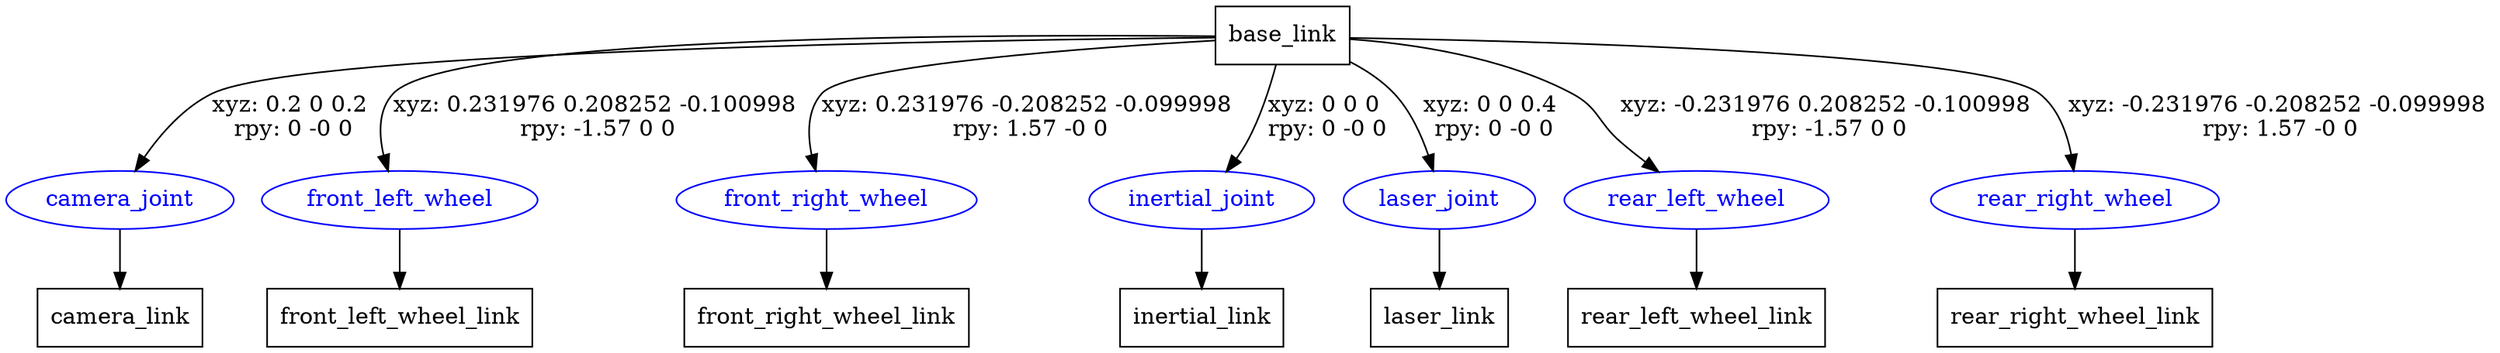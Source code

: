 digraph G {
node [shape=box];
"base_link" [label="base_link"];
"camera_link" [label="camera_link"];
"front_left_wheel_link" [label="front_left_wheel_link"];
"front_right_wheel_link" [label="front_right_wheel_link"];
"inertial_link" [label="inertial_link"];
"laser_link" [label="laser_link"];
"rear_left_wheel_link" [label="rear_left_wheel_link"];
"rear_right_wheel_link" [label="rear_right_wheel_link"];
node [shape=ellipse, color=blue, fontcolor=blue];
"base_link" -> "camera_joint" [label="xyz: 0.2 0 0.2 \nrpy: 0 -0 0"]
"camera_joint" -> "camera_link"
"base_link" -> "front_left_wheel" [label="xyz: 0.231976 0.208252 -0.100998 \nrpy: -1.57 0 0"]
"front_left_wheel" -> "front_left_wheel_link"
"base_link" -> "front_right_wheel" [label="xyz: 0.231976 -0.208252 -0.099998 \nrpy: 1.57 -0 0"]
"front_right_wheel" -> "front_right_wheel_link"
"base_link" -> "inertial_joint" [label="xyz: 0 0 0 \nrpy: 0 -0 0"]
"inertial_joint" -> "inertial_link"
"base_link" -> "laser_joint" [label="xyz: 0 0 0.4 \nrpy: 0 -0 0"]
"laser_joint" -> "laser_link"
"base_link" -> "rear_left_wheel" [label="xyz: -0.231976 0.208252 -0.100998 \nrpy: -1.57 0 0"]
"rear_left_wheel" -> "rear_left_wheel_link"
"base_link" -> "rear_right_wheel" [label="xyz: -0.231976 -0.208252 -0.099998 \nrpy: 1.57 -0 0"]
"rear_right_wheel" -> "rear_right_wheel_link"
}
